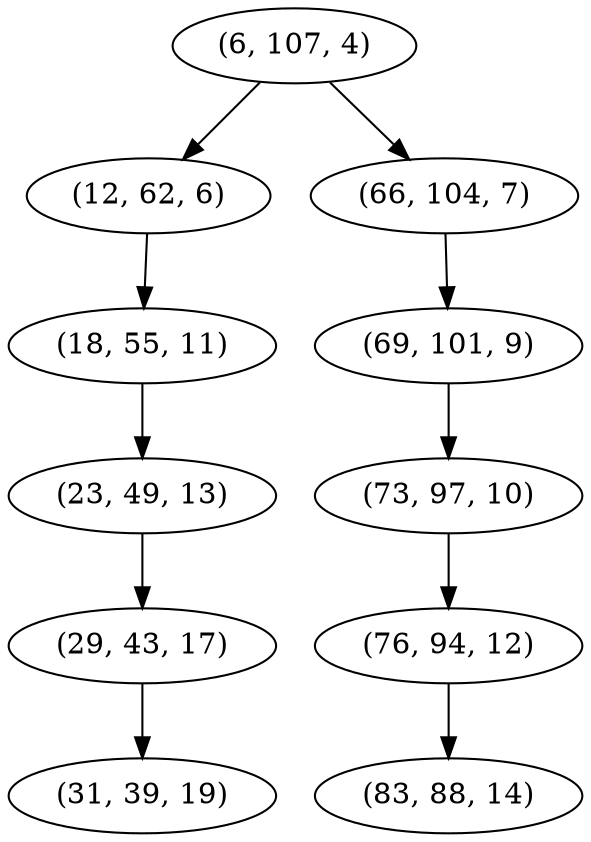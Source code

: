 digraph tree {
    "(6, 107, 4)";
    "(12, 62, 6)";
    "(18, 55, 11)";
    "(23, 49, 13)";
    "(29, 43, 17)";
    "(31, 39, 19)";
    "(66, 104, 7)";
    "(69, 101, 9)";
    "(73, 97, 10)";
    "(76, 94, 12)";
    "(83, 88, 14)";
    "(6, 107, 4)" -> "(12, 62, 6)";
    "(6, 107, 4)" -> "(66, 104, 7)";
    "(12, 62, 6)" -> "(18, 55, 11)";
    "(18, 55, 11)" -> "(23, 49, 13)";
    "(23, 49, 13)" -> "(29, 43, 17)";
    "(29, 43, 17)" -> "(31, 39, 19)";
    "(66, 104, 7)" -> "(69, 101, 9)";
    "(69, 101, 9)" -> "(73, 97, 10)";
    "(73, 97, 10)" -> "(76, 94, 12)";
    "(76, 94, 12)" -> "(83, 88, 14)";
}
